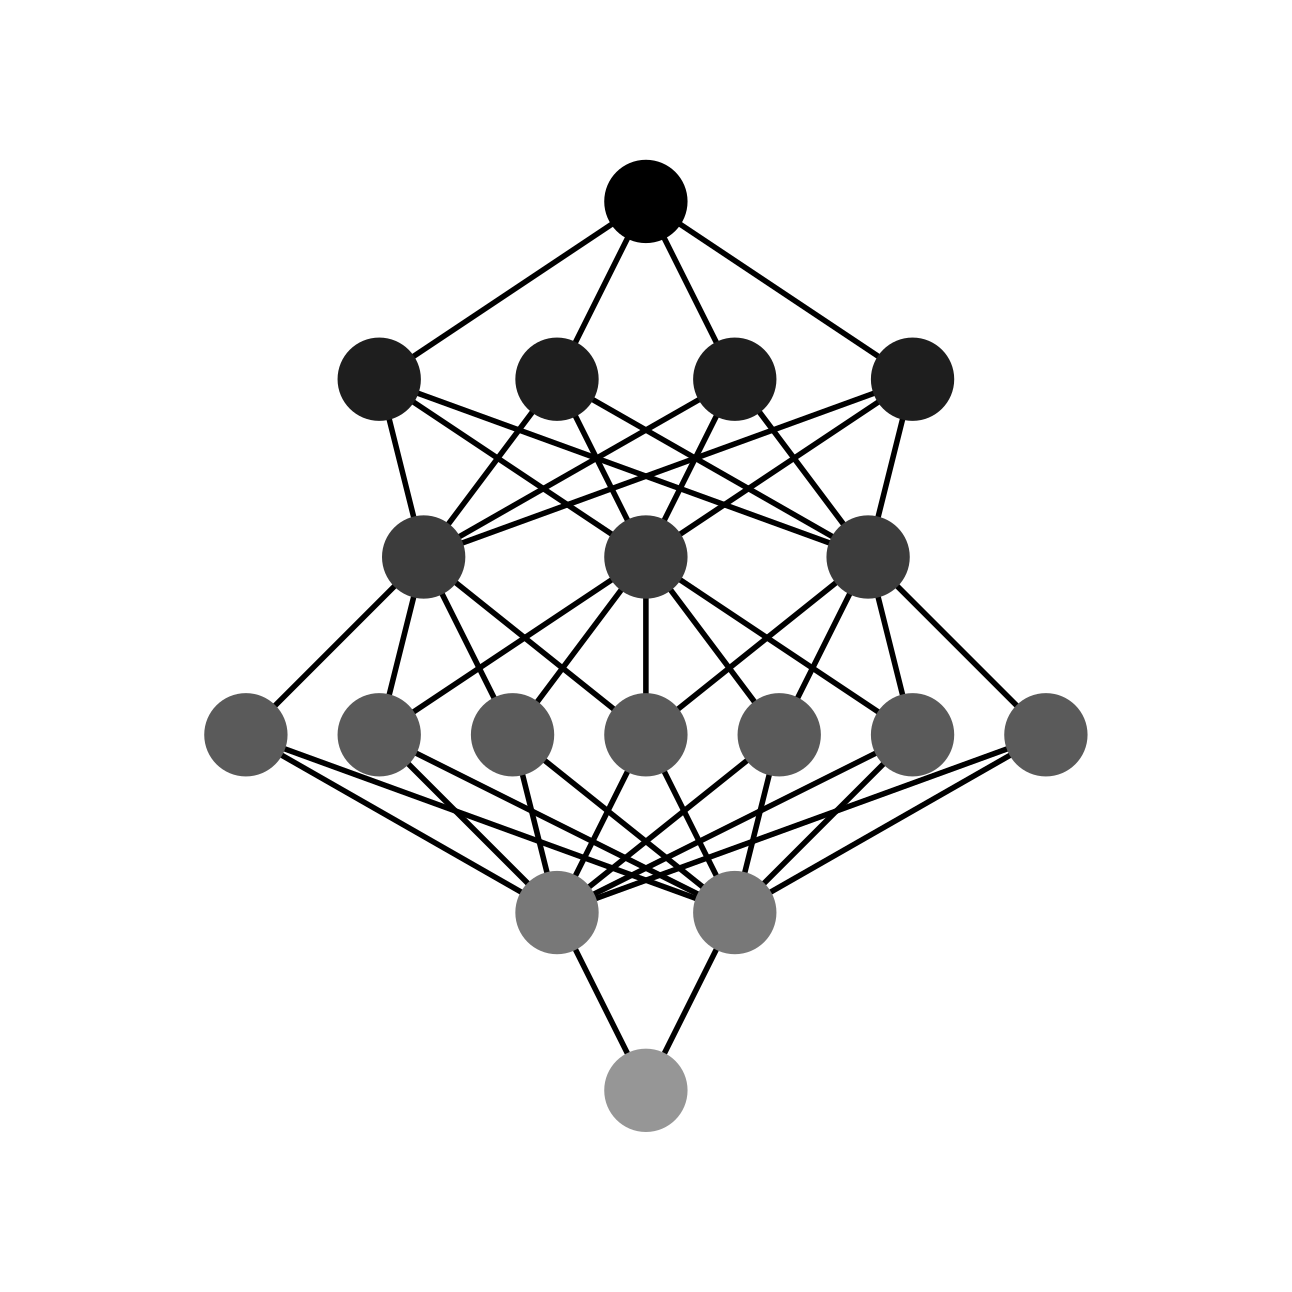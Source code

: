 <?xml version="1.0"?>
<!DOCTYPE ipe SYSTEM "ipe.dtd">
<ipe version="70206" creator="Ipe 7.2.7">
<info created="D:20170411123210" modified="D:20170411123235"/>
<ipestyle name="basic">
<symbol name="arrow/arc(spx)">
<path stroke="sym-stroke" fill="sym-stroke" pen="sym-pen">
0 0 m
-1 0.333 l
-1 -0.333 l
h
</path>
</symbol>
<symbol name="arrow/farc(spx)">
<path stroke="sym-stroke" fill="white" pen="sym-pen">
0 0 m
-1 0.333 l
-1 -0.333 l
h
</path>
</symbol>
<symbol name="arrow/ptarc(spx)">
<path stroke="sym-stroke" fill="sym-stroke" pen="sym-pen">
0 0 m
-1 0.333 l
-0.8 0 l
-1 -0.333 l
h
</path>
</symbol>
<symbol name="arrow/fptarc(spx)">
<path stroke="sym-stroke" fill="white" pen="sym-pen">
0 0 m
-1 0.333 l
-0.8 0 l
-1 -0.333 l
h
</path>
</symbol>
<symbol name="mark/circle(sx)" transformations="translations">
<path fill="sym-stroke">
0.6 0 0 0.6 0 0 e
0.4 0 0 0.4 0 0 e
</path>
</symbol>
<symbol name="mark/disk(sx)" transformations="translations">
<path fill="sym-stroke">
0.6 0 0 0.6 0 0 e
</path>
</symbol>
<symbol name="mark/fdisk(sfx)" transformations="translations">
<group>
<path fill="sym-fill">
0.5 0 0 0.5 0 0 e
</path>
<path fill="sym-stroke" fillrule="eofill">
0.6 0 0 0.6 0 0 e
0.4 0 0 0.4 0 0 e
</path>
</group>
</symbol>
<symbol name="mark/box(sx)" transformations="translations">
<path fill="sym-stroke" fillrule="eofill">
-0.6 -0.6 m
0.6 -0.6 l
0.6 0.6 l
-0.6 0.6 l
h
-0.4 -0.4 m
0.4 -0.4 l
0.4 0.4 l
-0.4 0.4 l
h
</path>
</symbol>
<symbol name="mark/square(sx)" transformations="translations">
<path fill="sym-stroke">
-0.6 -0.6 m
0.6 -0.6 l
0.6 0.6 l
-0.6 0.6 l
h
</path>
</symbol>
<symbol name="mark/fsquare(sfx)" transformations="translations">
<group>
<path fill="sym-fill">
-0.5 -0.5 m
0.5 -0.5 l
0.5 0.5 l
-0.5 0.5 l
h
</path>
<path fill="sym-stroke" fillrule="eofill">
-0.6 -0.6 m
0.6 -0.6 l
0.6 0.6 l
-0.6 0.6 l
h
-0.4 -0.4 m
0.4 -0.4 l
0.4 0.4 l
-0.4 0.4 l
h
</path>
</group>
</symbol>
<symbol name="mark/cross(sx)" transformations="translations">
<group>
<path fill="sym-stroke">
-0.43 -0.57 m
0.57 0.43 l
0.43 0.57 l
-0.57 -0.43 l
h
</path>
<path fill="sym-stroke">
-0.43 0.57 m
0.57 -0.43 l
0.43 -0.57 l
-0.57 0.43 l
h
</path>
</group>
</symbol>
<symbol name="arrow/fnormal(spx)">
<path stroke="sym-stroke" fill="white" pen="sym-pen">
0 0 m
-1 0.333 l
-1 -0.333 l
h
</path>
</symbol>
<symbol name="arrow/pointed(spx)">
<path stroke="sym-stroke" fill="sym-stroke" pen="sym-pen">
0 0 m
-1 0.333 l
-0.8 0 l
-1 -0.333 l
h
</path>
</symbol>
<symbol name="arrow/fpointed(spx)">
<path stroke="sym-stroke" fill="white" pen="sym-pen">
0 0 m
-1 0.333 l
-0.8 0 l
-1 -0.333 l
h
</path>
</symbol>
<symbol name="arrow/linear(spx)">
<path stroke="sym-stroke" pen="sym-pen">
-1 0.333 m
0 0 l
-1 -0.333 l
</path>
</symbol>
<symbol name="arrow/fdouble(spx)">
<path stroke="sym-stroke" fill="white" pen="sym-pen">
0 0 m
-1 0.333 l
-1 -0.333 l
h
-1 0 m
-2 0.333 l
-2 -0.333 l
h
</path>
</symbol>
<symbol name="arrow/double(spx)">
<path stroke="sym-stroke" fill="sym-stroke" pen="sym-pen">
0 0 m
-1 0.333 l
-1 -0.333 l
h
-1 0 m
-2 0.333 l
-2 -0.333 l
h
</path>
</symbol>
<pen name="heavier" value="0.8"/>
<pen name="fat" value="1.2"/>
<pen name="ultrafat" value="2"/>
<symbolsize name="large" value="5"/>
<symbolsize name="small" value="2"/>
<symbolsize name="tiny" value="1.1"/>
<arrowsize name="large" value="10"/>
<arrowsize name="small" value="5"/>
<arrowsize name="tiny" value="3"/>
<color name="red" value="1 0 0"/>
<color name="green" value="0 1 0"/>
<color name="blue" value="0 0 1"/>
<color name="yellow" value="1 1 0"/>
<color name="orange" value="1 0.647 0"/>
<color name="gold" value="1 0.843 0"/>
<color name="purple" value="0.627 0.125 0.941"/>
<color name="gray" value="0.745"/>
<color name="brown" value="0.647 0.165 0.165"/>
<color name="navy" value="0 0 0.502"/>
<color name="pink" value="1 0.753 0.796"/>
<color name="seagreen" value="0.18 0.545 0.341"/>
<color name="turquoise" value="0.251 0.878 0.816"/>
<color name="violet" value="0.933 0.51 0.933"/>
<color name="darkblue" value="0 0 0.545"/>
<color name="darkcyan" value="0 0.545 0.545"/>
<color name="darkgray" value="0.663"/>
<color name="darkgreen" value="0 0.392 0"/>
<color name="darkmagenta" value="0.545 0 0.545"/>
<color name="darkorange" value="1 0.549 0"/>
<color name="darkred" value="0.545 0 0"/>
<color name="lightblue" value="0.678 0.847 0.902"/>
<color name="lightcyan" value="0.878 1 1"/>
<color name="lightgray" value="0.827"/>
<color name="lightgreen" value="0.565 0.933 0.565"/>
<color name="lightyellow" value="1 1 0.878"/>
<dashstyle name="dashed" value="[4] 0"/>
<dashstyle name="dotted" value="[1 3] 0"/>
<dashstyle name="dash dotted" value="[4 2 1 2] 0"/>
<dashstyle name="dash dot dotted" value="[4 2 1 2 1 2] 0"/>
<textsize name="large" value="\large"/>
<textsize name="Large" value="\Large"/>
<textsize name="LARGE" value="\LARGE"/>
<textsize name="huge" value="\huge"/>
<textsize name="Huge" value="\Huge"/>
<textsize name="small" value="\small"/>
<textsize name="footnote" value="\footnotesize"/>
<textsize name="tiny" value="\tiny"/>
<textstyle name="center" begin="\begin{center}" end="\end{center}"/>
<textstyle name="itemize" begin="\begin{itemize}" end="\end{itemize}"/>
<textstyle name="item" begin="\begin{itemize}\item{}" end="\end{itemize}"/>
<gridsize name="4 pts" value="4"/>
<gridsize name="8 pts (~3 mm)" value="8"/>
<gridsize name="16 pts (~6 mm)" value="16"/>
<gridsize name="32 pts (~12 mm)" value="32"/>
<gridsize name="10 pts (~3.5 mm)" value="10"/>
<gridsize name="20 pts (~7 mm)" value="20"/>
<gridsize name="14 pts (~5 mm)" value="14"/>
<gridsize name="28 pts (~10 mm)" value="28"/>
<gridsize name="56 pts (~20 mm)" value="56"/>
<anglesize name="90 deg" value="90"/>
<anglesize name="60 deg" value="60"/>
<anglesize name="45 deg" value="45"/>
<anglesize name="30 deg" value="30"/>
<anglesize name="22.5 deg" value="22.5"/>
<opacity name="10%" value="0.1"/>
<opacity name="30%" value="0.3"/>
<opacity name="50%" value="0.5"/>
<opacity name="75%" value="0.75"/>
<tiling name="falling" angle="-60" step="4" width="1"/>
<tiling name="rising" angle="30" step="4" width="1"/>
</ipestyle>
<page>
<layer name="alpha"/>
<view layers="alpha" active="alpha"/>
<path layer="alpha" matrix="7.26 0 0 7.26 -841.6 -4799.36" fill="white">
128 768 m
128 704 l
192 704 l
192 768 l
h
</path>
<group>
<path stroke="black" pen="ultrafat">
320 704 m
224 640 l
</path>
<path stroke="black" pen="ultrafat">
320 704 m
288 640 l
</path>
<path stroke="black" pen="ultrafat">
320 704 m
352 640 l
</path>
<path stroke="black" pen="ultrafat">
320 704 m
416 640 l
</path>
<path stroke="black" pen="ultrafat">
224 640 m
240 576 l
</path>
<path stroke="black" pen="ultrafat">
224 640 m
320 576 l
</path>
<path stroke="black" pen="ultrafat">
224 640 m
400 576 l
</path>
<path stroke="black" pen="ultrafat">
288 640 m
240 576 l
</path>
<path stroke="black" pen="ultrafat">
288 640 m
320 576 l
</path>
<path stroke="black" pen="ultrafat">
288 640 m
400 576 l
</path>
<path stroke="black" pen="ultrafat">
352 640 m
320 576 l
</path>
<path stroke="black" pen="ultrafat">
352 640 m
400 576 l
</path>
<path stroke="black" pen="ultrafat">
352 640 m
240 576 l
</path>
<path stroke="black" pen="ultrafat">
416 640 m
240 576 l
</path>
<path stroke="black" pen="ultrafat">
416 640 m
400 576 l
</path>
<path stroke="black" pen="ultrafat">
416 640 m
320 576 l
</path>
<path stroke="black" pen="ultrafat">
240 576 m
176 512 l
</path>
<path stroke="black" pen="ultrafat">
240 576 m
224 512 l
</path>
<path stroke="black" pen="ultrafat">
240 576 m
320 512 l
</path>
<path stroke="black" pen="ultrafat">
400 576 m
320 512 l
</path>
<path stroke="black" pen="ultrafat">
400 576 m
416 512 l
</path>
<path stroke="black" pen="ultrafat">
400 576 m
464 512 l
</path>
<path stroke="black" pen="ultrafat">
320 576 m
416 512 l
</path>
<path stroke="black" pen="ultrafat">
320 576 m
368 512 l
</path>
<path stroke="black" pen="ultrafat">
320 576 m
320 512 l
</path>
<path stroke="black" pen="ultrafat">
320 576 m
272 512 l
</path>
<path stroke="black" pen="ultrafat">
240 576 m
272 512 l
</path>
<path stroke="black" pen="ultrafat">
400 576 m
368 512 l
</path>
<path stroke="black" pen="ultrafat">
320 576 m
224 512 l
</path>
<path stroke="black" pen="ultrafat">
176 512 m
288 448 l
</path>
<path stroke="black" pen="ultrafat">
224 512 m
288 448 l
</path>
<path stroke="black" pen="ultrafat">
272 512 m
288 448 l
</path>
<path stroke="black" pen="ultrafat">
320 512 m
288 448 l
</path>
<path stroke="black" pen="ultrafat">
368 512 m
288 448 l
</path>
<path stroke="black" pen="ultrafat">
416 512 m
288 448 l
</path>
<path stroke="black" pen="ultrafat">
464 512 m
288 448 l
</path>
<path stroke="black" pen="ultrafat">
176 512 m
352 448 l
</path>
<path stroke="black" pen="ultrafat">
224 512 m
352 448 l
</path>
<path stroke="black" pen="ultrafat">
272 512 m
352 448 l
</path>
<path stroke="black" pen="ultrafat">
320 512 m
352 448 l
</path>
<path stroke="black" pen="ultrafat">
368 512 m
352 448 l
</path>
<path stroke="black" pen="ultrafat">
416 512 m
352 448 l
</path>
<path stroke="black" pen="ultrafat">
464 512 m
352 448 l
</path>
<path stroke="black" pen="ultrafat">
288 448 m
320 384 l
</path>
<path stroke="black" pen="ultrafat">
352 448 m
320 384 l
</path>
<use matrix="1 0 0 1 0 -320" name="mark/disk(sx)" pos="320 704" size="25" stroke="0.588"/>
<use matrix="1 0 0 1 -32 -256" name="mark/disk(sx)" pos="320 704" size="25" stroke="0.471"/>
<use matrix="1 0 0 1 32 -256" name="mark/disk(sx)" pos="320 704" size="25" stroke="0.471"/>
<use matrix="1 0 0 1 -96 -192" name="mark/disk(sx)" pos="320 704" size="25" stroke="0.353"/>
<use matrix="1 0 0 1 -144 -192" name="mark/disk(sx)" pos="320 704" size="25" stroke="0.353"/>
<use matrix="1 0 0 1 -48 -192" name="mark/disk(sx)" pos="320 704" size="25" stroke="0.353"/>
<use matrix="1 0 0 1 0 -192" name="mark/disk(sx)" pos="320 704" size="25" stroke="0.353"/>
<use matrix="1 0 0 1 48 -192" name="mark/disk(sx)" pos="320 704" size="25" stroke="0.353"/>
<use matrix="1 0 0 1 96 -192" name="mark/disk(sx)" pos="320 704" size="25" stroke="0.353"/>
<use matrix="1 0 0 1 144 -192" name="mark/disk(sx)" pos="320 704" size="25" stroke="0.353"/>
<use matrix="1 0 0 1 0 -128" name="mark/disk(sx)" pos="320 704" size="25" stroke="0.235"/>
<use matrix="1 0 0 1 -80 -128" name="mark/disk(sx)" pos="320 704" size="25" stroke="0.235"/>
<use matrix="1 0 0 1 80 -128" name="mark/disk(sx)" pos="320 704" size="25" stroke="0.235"/>
<use matrix="1 0 0 1 -32 -64" name="mark/disk(sx)" pos="320 704" size="25" stroke="0.118"/>
<use matrix="1 0 0 1 32 -64" name="mark/disk(sx)" pos="320 704" size="25" stroke="0.118"/>
<use matrix="1 0 0 1 -96 -64" name="mark/disk(sx)" pos="320 704" size="25" stroke="0.118"/>
<use matrix="1 0 0 1 96 -64" name="mark/disk(sx)" pos="320 704" size="25" stroke="0.118"/>
<use name="mark/disk(sx)" pos="320 704" size="25" stroke="black"/>
</group>
</page>
</ipe>
